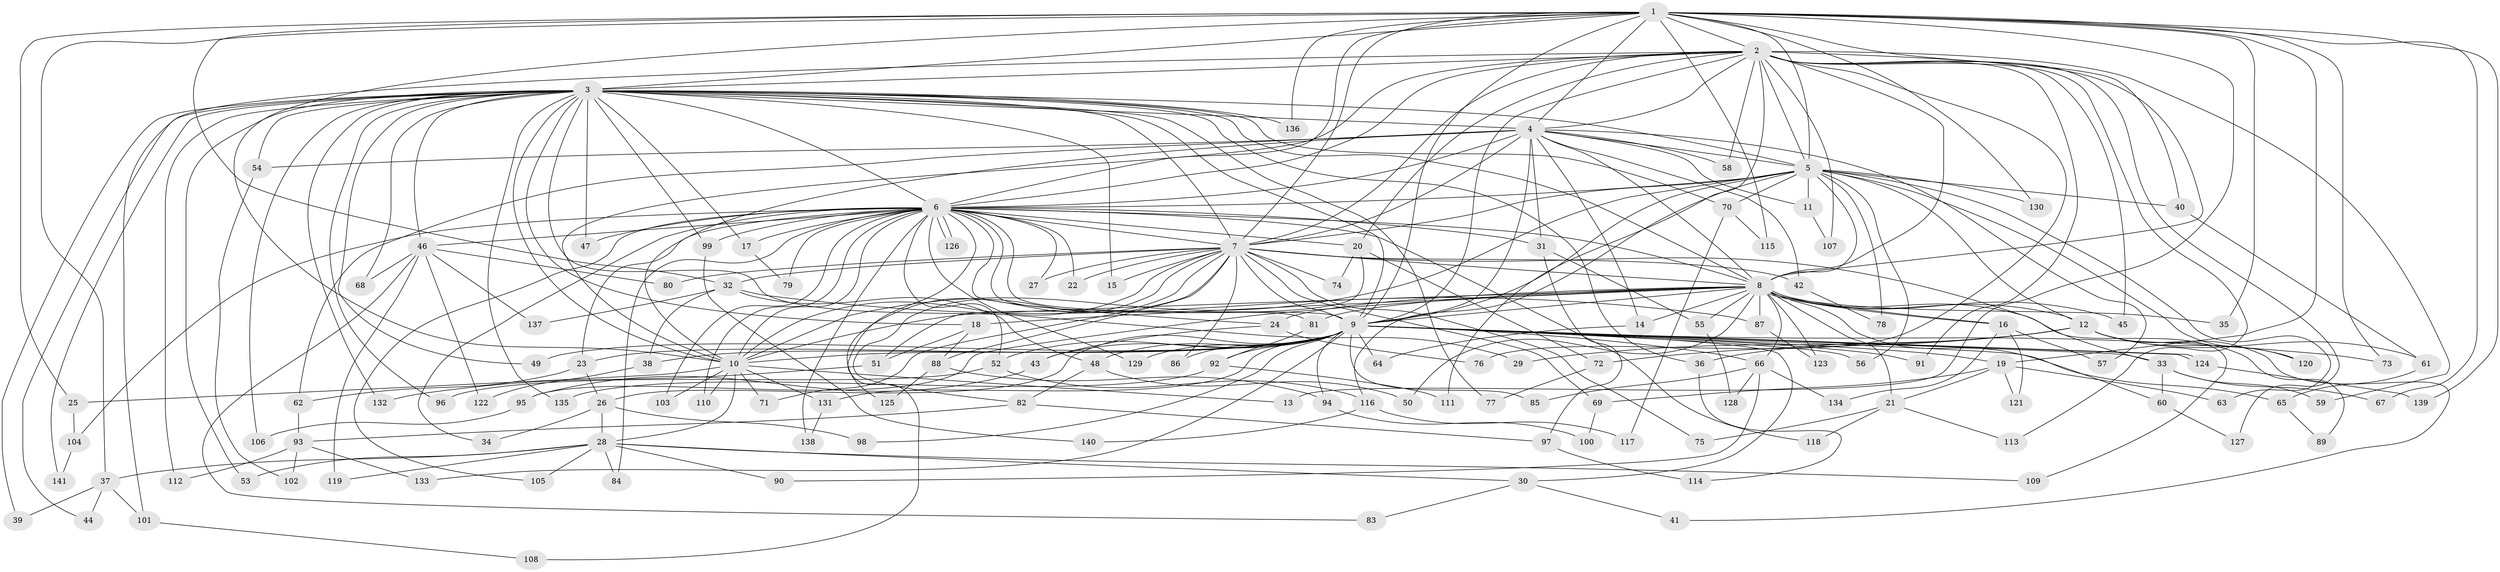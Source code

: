 // Generated by graph-tools (version 1.1) at 2025/25/03/09/25 03:25:36]
// undirected, 141 vertices, 307 edges
graph export_dot {
graph [start="1"]
  node [color=gray90,style=filled];
  1;
  2;
  3;
  4;
  5;
  6;
  7;
  8;
  9;
  10;
  11;
  12;
  13;
  14;
  15;
  16;
  17;
  18;
  19;
  20;
  21;
  22;
  23;
  24;
  25;
  26;
  27;
  28;
  29;
  30;
  31;
  32;
  33;
  34;
  35;
  36;
  37;
  38;
  39;
  40;
  41;
  42;
  43;
  44;
  45;
  46;
  47;
  48;
  49;
  50;
  51;
  52;
  53;
  54;
  55;
  56;
  57;
  58;
  59;
  60;
  61;
  62;
  63;
  64;
  65;
  66;
  67;
  68;
  69;
  70;
  71;
  72;
  73;
  74;
  75;
  76;
  77;
  78;
  79;
  80;
  81;
  82;
  83;
  84;
  85;
  86;
  87;
  88;
  89;
  90;
  91;
  92;
  93;
  94;
  95;
  96;
  97;
  98;
  99;
  100;
  101;
  102;
  103;
  104;
  105;
  106;
  107;
  108;
  109;
  110;
  111;
  112;
  113;
  114;
  115;
  116;
  117;
  118;
  119;
  120;
  121;
  122;
  123;
  124;
  125;
  126;
  127;
  128;
  129;
  130;
  131;
  132;
  133;
  134;
  135;
  136;
  137;
  138;
  139;
  140;
  141;
  1 -- 2;
  1 -- 3;
  1 -- 4;
  1 -- 5;
  1 -- 6;
  1 -- 7;
  1 -- 8;
  1 -- 9;
  1 -- 10;
  1 -- 13;
  1 -- 19;
  1 -- 25;
  1 -- 32;
  1 -- 35;
  1 -- 37;
  1 -- 67;
  1 -- 73;
  1 -- 115;
  1 -- 130;
  1 -- 136;
  1 -- 139;
  2 -- 3;
  2 -- 4;
  2 -- 5;
  2 -- 6;
  2 -- 7;
  2 -- 8;
  2 -- 9;
  2 -- 10;
  2 -- 20;
  2 -- 40;
  2 -- 45;
  2 -- 58;
  2 -- 59;
  2 -- 76;
  2 -- 91;
  2 -- 101;
  2 -- 107;
  2 -- 111;
  2 -- 113;
  2 -- 127;
  3 -- 4;
  3 -- 5;
  3 -- 6;
  3 -- 7;
  3 -- 8;
  3 -- 9;
  3 -- 10;
  3 -- 15;
  3 -- 17;
  3 -- 18;
  3 -- 29;
  3 -- 36;
  3 -- 39;
  3 -- 44;
  3 -- 46;
  3 -- 47;
  3 -- 49;
  3 -- 53;
  3 -- 54;
  3 -- 68;
  3 -- 70;
  3 -- 77;
  3 -- 96;
  3 -- 99;
  3 -- 106;
  3 -- 112;
  3 -- 132;
  3 -- 135;
  3 -- 136;
  3 -- 141;
  4 -- 5;
  4 -- 6;
  4 -- 7;
  4 -- 8;
  4 -- 9;
  4 -- 10;
  4 -- 11;
  4 -- 14;
  4 -- 31;
  4 -- 42;
  4 -- 54;
  4 -- 57;
  4 -- 58;
  4 -- 62;
  5 -- 6;
  5 -- 7;
  5 -- 8;
  5 -- 9;
  5 -- 10;
  5 -- 11;
  5 -- 12;
  5 -- 40;
  5 -- 56;
  5 -- 63;
  5 -- 70;
  5 -- 78;
  5 -- 116;
  5 -- 120;
  5 -- 130;
  6 -- 7;
  6 -- 8;
  6 -- 9;
  6 -- 10;
  6 -- 17;
  6 -- 20;
  6 -- 22;
  6 -- 23;
  6 -- 24;
  6 -- 27;
  6 -- 31;
  6 -- 34;
  6 -- 46;
  6 -- 47;
  6 -- 52;
  6 -- 79;
  6 -- 81;
  6 -- 84;
  6 -- 99;
  6 -- 103;
  6 -- 104;
  6 -- 105;
  6 -- 108;
  6 -- 110;
  6 -- 118;
  6 -- 126;
  6 -- 126;
  6 -- 129;
  6 -- 138;
  7 -- 8;
  7 -- 9;
  7 -- 10;
  7 -- 15;
  7 -- 22;
  7 -- 27;
  7 -- 32;
  7 -- 33;
  7 -- 42;
  7 -- 69;
  7 -- 71;
  7 -- 74;
  7 -- 75;
  7 -- 80;
  7 -- 82;
  7 -- 86;
  7 -- 88;
  7 -- 125;
  8 -- 9;
  8 -- 10;
  8 -- 12;
  8 -- 14;
  8 -- 16;
  8 -- 16;
  8 -- 18;
  8 -- 21;
  8 -- 24;
  8 -- 35;
  8 -- 45;
  8 -- 50;
  8 -- 55;
  8 -- 60;
  8 -- 66;
  8 -- 81;
  8 -- 87;
  8 -- 95;
  8 -- 109;
  8 -- 123;
  9 -- 10;
  9 -- 19;
  9 -- 23;
  9 -- 26;
  9 -- 30;
  9 -- 33;
  9 -- 38;
  9 -- 43;
  9 -- 48;
  9 -- 49;
  9 -- 52;
  9 -- 56;
  9 -- 64;
  9 -- 65;
  9 -- 66;
  9 -- 73;
  9 -- 85;
  9 -- 86;
  9 -- 91;
  9 -- 92;
  9 -- 94;
  9 -- 98;
  9 -- 124;
  9 -- 124;
  9 -- 129;
  9 -- 131;
  9 -- 133;
  10 -- 13;
  10 -- 25;
  10 -- 28;
  10 -- 71;
  10 -- 103;
  10 -- 110;
  10 -- 131;
  11 -- 107;
  12 -- 29;
  12 -- 36;
  12 -- 41;
  12 -- 61;
  12 -- 72;
  12 -- 89;
  12 -- 120;
  14 -- 64;
  16 -- 57;
  16 -- 121;
  16 -- 134;
  17 -- 79;
  18 -- 51;
  18 -- 88;
  19 -- 21;
  19 -- 63;
  19 -- 69;
  19 -- 121;
  20 -- 51;
  20 -- 72;
  20 -- 74;
  21 -- 75;
  21 -- 113;
  21 -- 118;
  23 -- 26;
  23 -- 62;
  24 -- 43;
  24 -- 76;
  25 -- 104;
  26 -- 28;
  26 -- 34;
  26 -- 98;
  28 -- 30;
  28 -- 37;
  28 -- 53;
  28 -- 84;
  28 -- 90;
  28 -- 105;
  28 -- 109;
  28 -- 119;
  30 -- 41;
  30 -- 83;
  31 -- 55;
  31 -- 97;
  32 -- 38;
  32 -- 48;
  32 -- 87;
  32 -- 137;
  33 -- 59;
  33 -- 60;
  33 -- 67;
  36 -- 114;
  37 -- 39;
  37 -- 44;
  37 -- 101;
  38 -- 122;
  40 -- 61;
  42 -- 78;
  43 -- 95;
  46 -- 68;
  46 -- 80;
  46 -- 83;
  46 -- 119;
  46 -- 122;
  46 -- 137;
  48 -- 50;
  48 -- 82;
  51 -- 132;
  52 -- 96;
  52 -- 116;
  54 -- 102;
  55 -- 128;
  60 -- 127;
  61 -- 65;
  62 -- 93;
  65 -- 89;
  66 -- 85;
  66 -- 90;
  66 -- 128;
  66 -- 134;
  69 -- 100;
  70 -- 115;
  70 -- 117;
  72 -- 77;
  81 -- 92;
  82 -- 93;
  82 -- 97;
  87 -- 123;
  88 -- 94;
  88 -- 125;
  92 -- 111;
  92 -- 135;
  93 -- 102;
  93 -- 112;
  93 -- 133;
  94 -- 100;
  95 -- 106;
  97 -- 114;
  99 -- 140;
  101 -- 108;
  104 -- 141;
  116 -- 117;
  116 -- 140;
  124 -- 139;
  131 -- 138;
}
